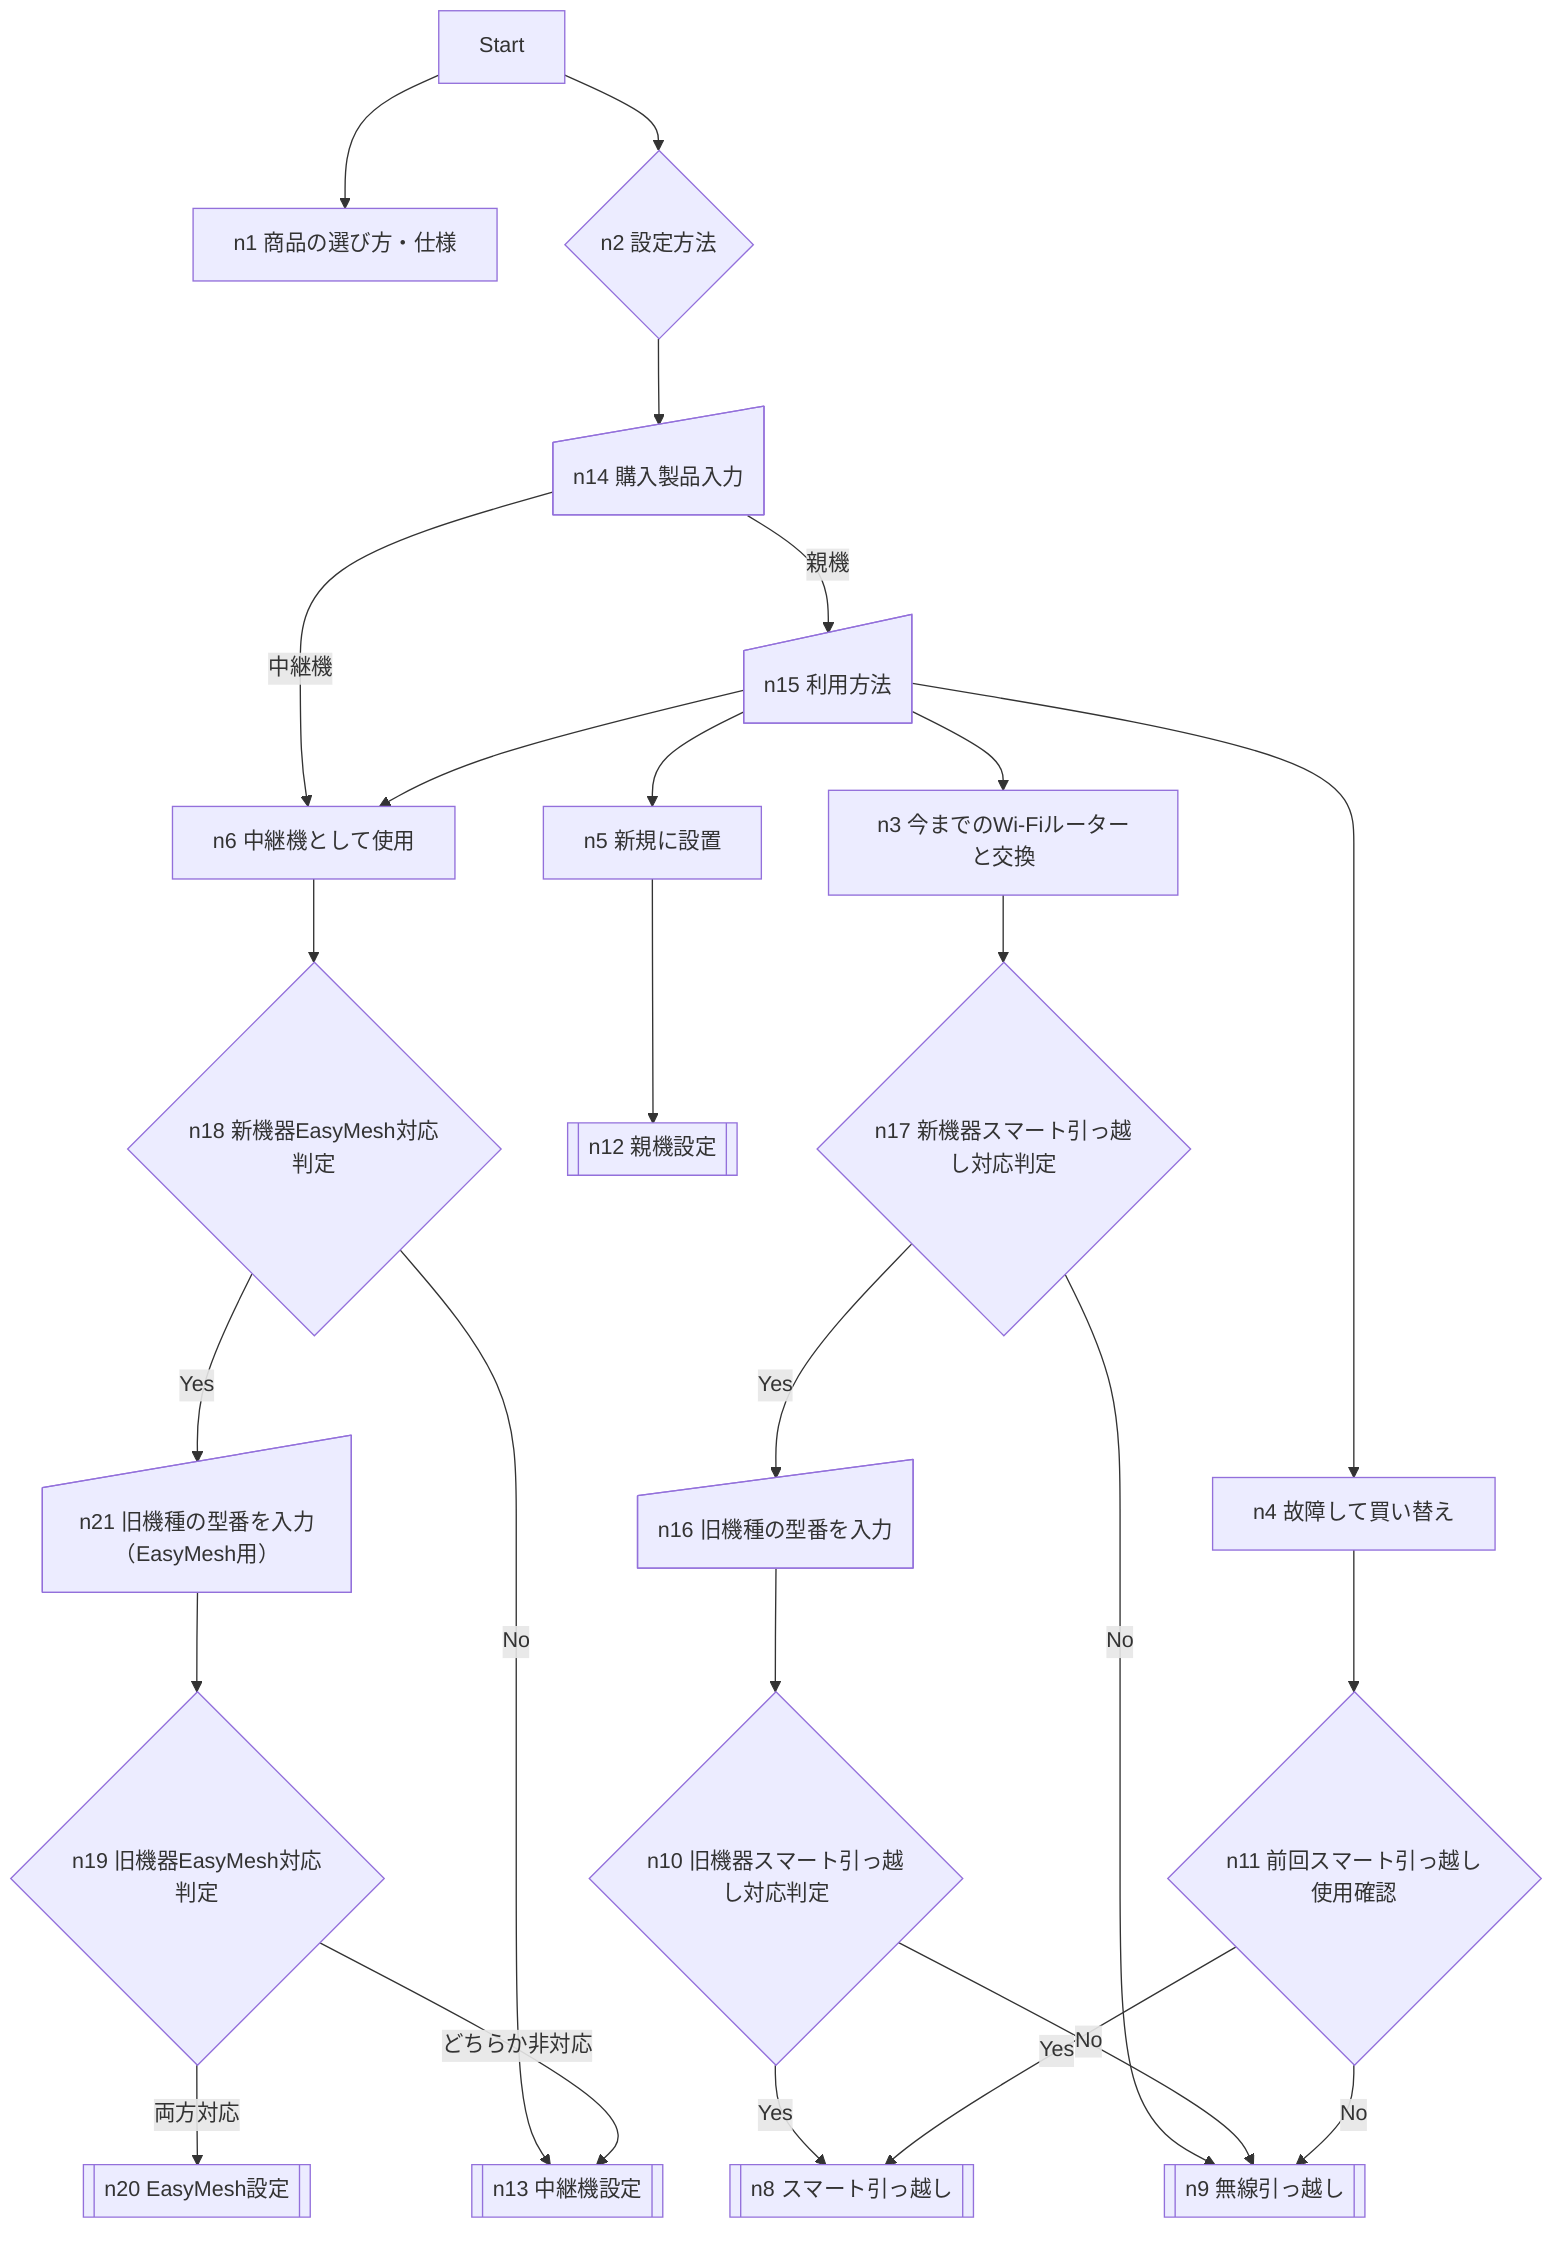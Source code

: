 ---
config:
  layout: dagre
---
flowchart TD
    start["Start"] --> n1["n1 商品の選び方・仕様"] & n2["n2 設定方法"]
    n2 --> n14["n14 購入製品入力"]
    n14 -- 親機 --> n15["n15 利用方法"]
    n14 -- 中継機 --> n6["n6 中継機として使用"]
    n15 --> n6 & n4 & n3 & n5
    
    n3["n3 今までのWi-Fiルーターと交換"] --> n17["n17 新機器スマート引っ越し対応判定"]
    n17 -- Yes --> n16["n16 旧機種の型番を入力"]
    n17 -- No --> n9["n9 無線引っ越し"]
    n16 --> n10["n10 旧機器スマート引っ越し対応判定"]
    n10 -- Yes --> n8["n8 スマート引っ越し"]
    n10 -- No --> n9

    n4["n4 故障して買い替え"] --> n11["n11 前回スマート引っ越し使用確認"]
    n11 -- Yes --> n8
    n11 -- No --> n9

    n5["n5 新規に設置"] --> n12["n12 親機設定"]
    n6 --> n18["n18 新機器EasyMesh対応判定"]
    n18 -- Yes --> n21["n21 旧機種の型番を入力（EasyMesh用）"]
    n18 -- No --> n13["n13 中継機設定"]
    n21 --> n19["n19 旧機器EasyMesh対応判定"]
    n19 -- "両方対応" --> n20["n20 EasyMesh設定"]
    n19 -- "どちらか非対応" --> n13
    
    n2@{ shape: diam}
    n14@{ shape: manual-input}
    n15@{ shape: manual-input}
    n17@{ shape: diam}
    n16@{ shape: manual-input}
    n21@{ shape: manual-input}
    n10@{ shape: diam}
    n11@{ shape: diam}
    n18@{ shape: diam}
    n19@{ shape: diam}
    n8@{ shape: subproc}
    n9@{ shape: subproc}
    n12@{ shape: subproc}
    n13@{ shape: subproc}
    n20@{ shape: subproc}
